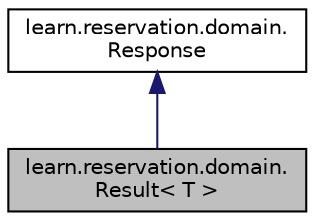 digraph "learn.reservation.domain.Result&lt; T &gt;"
{
 // LATEX_PDF_SIZE
  edge [fontname="Helvetica",fontsize="10",labelfontname="Helvetica",labelfontsize="10"];
  node [fontname="Helvetica",fontsize="10",shape=record];
  Node1 [label="learn.reservation.domain.\lResult\< T \>",height=0.2,width=0.4,color="black", fillcolor="grey75", style="filled", fontcolor="black",tooltip=" "];
  Node2 -> Node1 [dir="back",color="midnightblue",fontsize="10",style="solid",fontname="Helvetica"];
  Node2 [label="learn.reservation.domain.\lResponse",height=0.2,width=0.4,color="black", fillcolor="white", style="filled",URL="$classlearn_1_1reservation_1_1domain_1_1_response.html",tooltip=" "];
}
